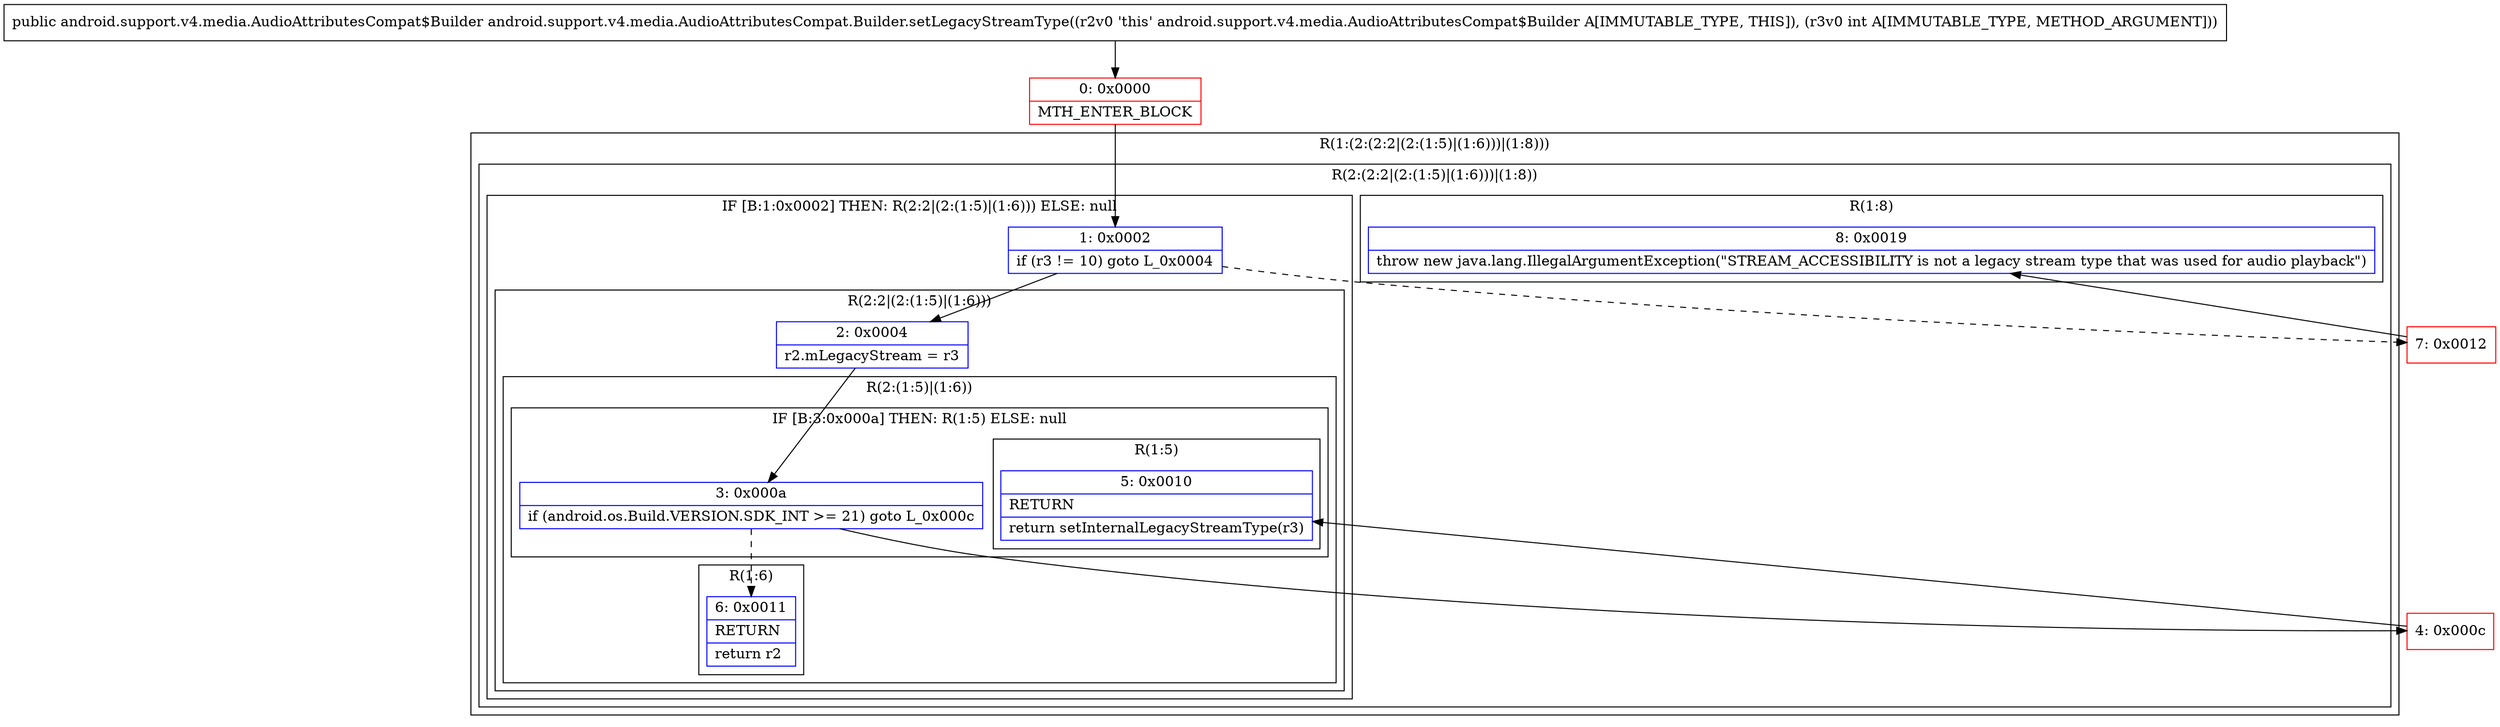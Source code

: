 digraph "CFG forandroid.support.v4.media.AudioAttributesCompat.Builder.setLegacyStreamType(I)Landroid\/support\/v4\/media\/AudioAttributesCompat$Builder;" {
subgraph cluster_Region_1056601990 {
label = "R(1:(2:(2:2|(2:(1:5)|(1:6)))|(1:8)))";
node [shape=record,color=blue];
subgraph cluster_Region_64606406 {
label = "R(2:(2:2|(2:(1:5)|(1:6)))|(1:8))";
node [shape=record,color=blue];
subgraph cluster_IfRegion_421593908 {
label = "IF [B:1:0x0002] THEN: R(2:2|(2:(1:5)|(1:6))) ELSE: null";
node [shape=record,color=blue];
Node_1 [shape=record,label="{1\:\ 0x0002|if (r3 != 10) goto L_0x0004\l}"];
subgraph cluster_Region_298962604 {
label = "R(2:2|(2:(1:5)|(1:6)))";
node [shape=record,color=blue];
Node_2 [shape=record,label="{2\:\ 0x0004|r2.mLegacyStream = r3\l}"];
subgraph cluster_Region_2088422743 {
label = "R(2:(1:5)|(1:6))";
node [shape=record,color=blue];
subgraph cluster_IfRegion_837316094 {
label = "IF [B:3:0x000a] THEN: R(1:5) ELSE: null";
node [shape=record,color=blue];
Node_3 [shape=record,label="{3\:\ 0x000a|if (android.os.Build.VERSION.SDK_INT \>= 21) goto L_0x000c\l}"];
subgraph cluster_Region_541192276 {
label = "R(1:5)";
node [shape=record,color=blue];
Node_5 [shape=record,label="{5\:\ 0x0010|RETURN\l|return setInternalLegacyStreamType(r3)\l}"];
}
}
subgraph cluster_Region_1065021022 {
label = "R(1:6)";
node [shape=record,color=blue];
Node_6 [shape=record,label="{6\:\ 0x0011|RETURN\l|return r2\l}"];
}
}
}
}
subgraph cluster_Region_356551827 {
label = "R(1:8)";
node [shape=record,color=blue];
Node_8 [shape=record,label="{8\:\ 0x0019|throw new java.lang.IllegalArgumentException(\"STREAM_ACCESSIBILITY is not a legacy stream type that was used for audio playback\")\l}"];
}
}
}
Node_0 [shape=record,color=red,label="{0\:\ 0x0000|MTH_ENTER_BLOCK\l}"];
Node_4 [shape=record,color=red,label="{4\:\ 0x000c}"];
Node_7 [shape=record,color=red,label="{7\:\ 0x0012}"];
MethodNode[shape=record,label="{public android.support.v4.media.AudioAttributesCompat$Builder android.support.v4.media.AudioAttributesCompat.Builder.setLegacyStreamType((r2v0 'this' android.support.v4.media.AudioAttributesCompat$Builder A[IMMUTABLE_TYPE, THIS]), (r3v0 int A[IMMUTABLE_TYPE, METHOD_ARGUMENT])) }"];
MethodNode -> Node_0;
Node_1 -> Node_2;
Node_1 -> Node_7[style=dashed];
Node_2 -> Node_3;
Node_3 -> Node_4;
Node_3 -> Node_6[style=dashed];
Node_0 -> Node_1;
Node_4 -> Node_5;
Node_7 -> Node_8;
}

